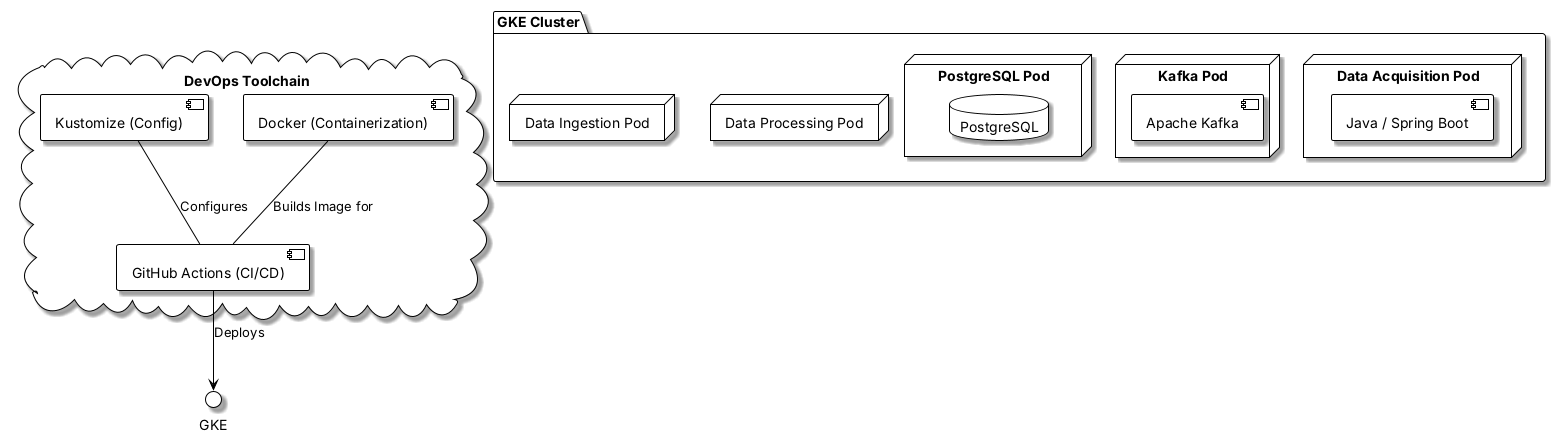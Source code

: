 @startuml
!theme plain
skinparam rectangle {
    roundCorner 20
}
skinparam shadowing true
skinparam defaultFontName "Inter"

package "GKE Cluster" {
    node "Data Acquisition Pod" as DAQ {
        component "Java / Spring Boot"
    }
    node "Data Processing Pod" as DP {
        component "Java / Spring Boot"
    }
    node "Data Ingestion Pod" as DI {
        component "Java / Spring Boot"
    }
    node "Kafka Pod" as KAFKA {
        component "Apache Kafka"
    }
    node "PostgreSQL Pod" as DB {
        database "PostgreSQL"
    }
}

cloud "DevOps Toolchain" {
    component "GitHub Actions (CI/CD)" as GHA
    component "Docker (Containerization)" as DOCKER
    component "Kustomize (Config)" as KUSTOMIZE
}

GHA --> GKE : Deploys
DOCKER -- GHA : Builds Image for
KUSTOMIZE -- GHA : Configures

@enduml